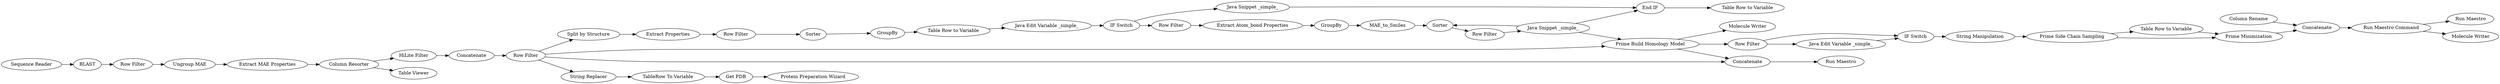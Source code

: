 digraph {
	8274 -> 8266
	8296 -> 8298
	8269 -> 8270
	8283 -> 8282
	8295 -> 8296
	124 -> 120
	8289 -> 8287
	8288 -> 8289
	8287 -> 8282
	112 -> 8295
	8277 -> 8257
	33 -> 36
	8266 -> 8277
	8262 -> 8264
	8300 -> 112
	8300 -> 8290
	8285 -> 8286
	123 -> 119
	8295 -> 8294
	8298 -> 8288
	8294 -> 8296
	112 -> 8290
	119 -> 115
	8264 -> 8267
	8271 -> 8274
	112 -> 8302
	8300 -> 157
	8276 -> 8267
	8257 -> 8258
	113 -> 123
	8300 -> 33
	8261 -> 8262
	159 -> 8299
	9743 -> 113
	154 -> 152
	115 -> 124
	8264 -> 112
	8266 -> 8276
	8264 -> 8261
	124 -> 159
	8290 -> 8291
	36 -> 8269
	8260 -> 8261
	8267 -> 8265
	8273 -> 8271
	8258 -> 8260
	8285 -> 8303
	8270 -> 8273
	152 -> 158
	8299 -> 8300
	8288 -> 8287
	157 -> 154
	8282 -> 8285
	8270 [label=Sorter]
	8273 [label=GroupBy]
	8294 [label="Java Edit Variable _simple_"]
	8296 [label="IF Switch"]
	8269 [label="Row Filter"]
	9743 [label="Sequence Reader"]
	8265 [label="Table Row to Variable"]
	8289 [label="Table Row to Variable"]
	8302 [label="Molecule Writer"]
	119 [label="Ungroup MAE"]
	8299 [label=Concatenate]
	154 [label="TableRow To Variable"]
	8303 [label="Molecule Writer"]
	8260 [label=MAE_to_Smiles]
	8262 [label="Row Filter"]
	8282 [label=Concatenate]
	8288 [label="Prime Side Chain Sampling"]
	8286 [label="Run Maestro"]
	8266 [label="IF Switch"]
	8300 [label="Row Filter"]
	8295 [label="Row Filter"]
	123 [label="Row Filter"]
	8264 [label="Java Snippet _simple_"]
	112 [label="Prime Build Homology Model"]
	115 [label="Extract MAE Properties"]
	8290 [label=Concatenate]
	8274 [label="Java Edit Variable _simple_"]
	158 [label="Protein Preparation Wizard"]
	8276 [label="Java Snippet _simple_"]
	8298 [label="String Manipulation"]
	8257 [label="Extract Atom_bond Properties"]
	124 [label="Column Resorter"]
	8277 [label="Row Filter"]
	159 [label="HiLite Filter"]
	8287 [label="Prime Minimization"]
	8261 [label=Sorter]
	8258 [label=GroupBy]
	113 [label=BLAST]
	120 [label="Table Viewer"]
	157 [label="String Replacer"]
	8291 [label="Run Maestro"]
	36 [label="Extract Properties"]
	8285 [label="Run Maestro Command"]
	8271 [label="Table Row to Variable"]
	152 [label="Get PDB"]
	33 [label="Split by Structure"]
	8267 [label="End IF"]
	8283 [label="Column Rename"]
	rankdir=LR
}
